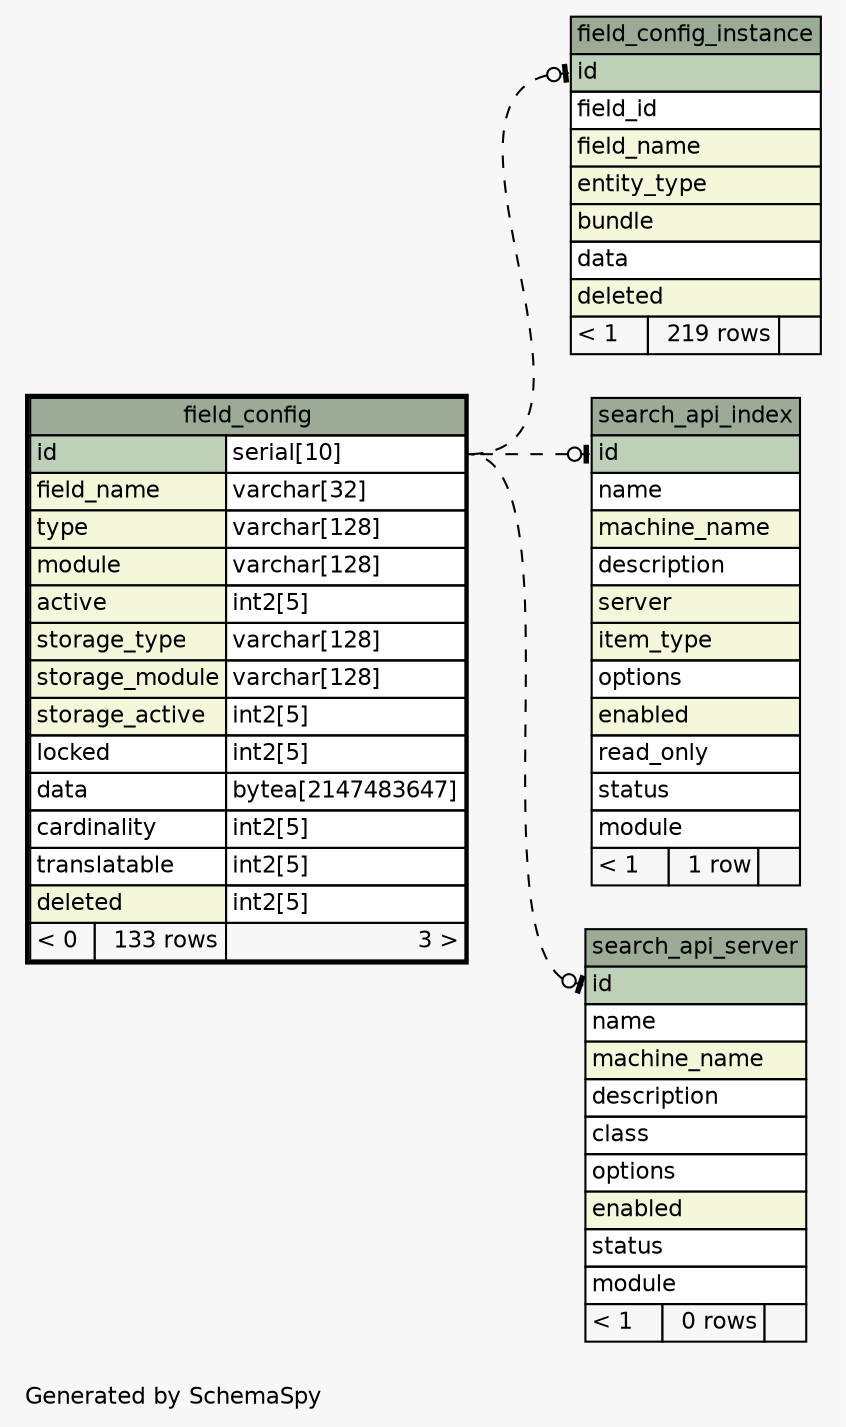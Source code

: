 // dot 2.30.1 on Mac OS X 10.8.3
// SchemaSpy rev 590
digraph "impliedTwoDegreesRelationshipsDiagram" {
  graph [
    rankdir="RL"
    bgcolor="#f7f7f7"
    label="\nGenerated by SchemaSpy"
    labeljust="l"
    nodesep="0.18"
    ranksep="0.46"
    fontname="Helvetica"
    fontsize="11"
  ];
  node [
    fontname="Helvetica"
    fontsize="11"
    shape="plaintext"
  ];
  edge [
    arrowsize="0.8"
  ];
  "field_config_instance":"id":w -> "field_config":"id.type":e [arrowhead=none dir=back arrowtail=teeodot style=dashed];
  "search_api_index":"id":w -> "field_config":"id.type":e [arrowhead=none dir=back arrowtail=teeodot style=dashed];
  "search_api_server":"id":w -> "field_config":"id.type":e [arrowhead=none dir=back arrowtail=teeodot style=dashed];
  "field_config" [
    label=<
    <TABLE BORDER="2" CELLBORDER="1" CELLSPACING="0" BGCOLOR="#ffffff">
      <TR><TD COLSPAN="3" BGCOLOR="#9bab96" ALIGN="CENTER">field_config</TD></TR>
      <TR><TD PORT="id" COLSPAN="2" BGCOLOR="#bed1b8" ALIGN="LEFT">id</TD><TD PORT="id.type" ALIGN="LEFT">serial[10]</TD></TR>
      <TR><TD PORT="field_name" COLSPAN="2" BGCOLOR="#f4f7da" ALIGN="LEFT">field_name</TD><TD PORT="field_name.type" ALIGN="LEFT">varchar[32]</TD></TR>
      <TR><TD PORT="type" COLSPAN="2" BGCOLOR="#f4f7da" ALIGN="LEFT">type</TD><TD PORT="type.type" ALIGN="LEFT">varchar[128]</TD></TR>
      <TR><TD PORT="module" COLSPAN="2" BGCOLOR="#f4f7da" ALIGN="LEFT">module</TD><TD PORT="module.type" ALIGN="LEFT">varchar[128]</TD></TR>
      <TR><TD PORT="active" COLSPAN="2" BGCOLOR="#f4f7da" ALIGN="LEFT">active</TD><TD PORT="active.type" ALIGN="LEFT">int2[5]</TD></TR>
      <TR><TD PORT="storage_type" COLSPAN="2" BGCOLOR="#f4f7da" ALIGN="LEFT">storage_type</TD><TD PORT="storage_type.type" ALIGN="LEFT">varchar[128]</TD></TR>
      <TR><TD PORT="storage_module" COLSPAN="2" BGCOLOR="#f4f7da" ALIGN="LEFT">storage_module</TD><TD PORT="storage_module.type" ALIGN="LEFT">varchar[128]</TD></TR>
      <TR><TD PORT="storage_active" COLSPAN="2" BGCOLOR="#f4f7da" ALIGN="LEFT">storage_active</TD><TD PORT="storage_active.type" ALIGN="LEFT">int2[5]</TD></TR>
      <TR><TD PORT="locked" COLSPAN="2" ALIGN="LEFT">locked</TD><TD PORT="locked.type" ALIGN="LEFT">int2[5]</TD></TR>
      <TR><TD PORT="data" COLSPAN="2" ALIGN="LEFT">data</TD><TD PORT="data.type" ALIGN="LEFT">bytea[2147483647]</TD></TR>
      <TR><TD PORT="cardinality" COLSPAN="2" ALIGN="LEFT">cardinality</TD><TD PORT="cardinality.type" ALIGN="LEFT">int2[5]</TD></TR>
      <TR><TD PORT="translatable" COLSPAN="2" ALIGN="LEFT">translatable</TD><TD PORT="translatable.type" ALIGN="LEFT">int2[5]</TD></TR>
      <TR><TD PORT="deleted" COLSPAN="2" BGCOLOR="#f4f7da" ALIGN="LEFT">deleted</TD><TD PORT="deleted.type" ALIGN="LEFT">int2[5]</TD></TR>
      <TR><TD ALIGN="LEFT" BGCOLOR="#f7f7f7">&lt; 0</TD><TD ALIGN="RIGHT" BGCOLOR="#f7f7f7">133 rows</TD><TD ALIGN="RIGHT" BGCOLOR="#f7f7f7">3 &gt;</TD></TR>
    </TABLE>>
    URL="field_config.html"
    tooltip="field_config"
  ];
  "field_config_instance" [
    label=<
    <TABLE BORDER="0" CELLBORDER="1" CELLSPACING="0" BGCOLOR="#ffffff">
      <TR><TD COLSPAN="3" BGCOLOR="#9bab96" ALIGN="CENTER">field_config_instance</TD></TR>
      <TR><TD PORT="id" COLSPAN="3" BGCOLOR="#bed1b8" ALIGN="LEFT">id</TD></TR>
      <TR><TD PORT="field_id" COLSPAN="3" ALIGN="LEFT">field_id</TD></TR>
      <TR><TD PORT="field_name" COLSPAN="3" BGCOLOR="#f4f7da" ALIGN="LEFT">field_name</TD></TR>
      <TR><TD PORT="entity_type" COLSPAN="3" BGCOLOR="#f4f7da" ALIGN="LEFT">entity_type</TD></TR>
      <TR><TD PORT="bundle" COLSPAN="3" BGCOLOR="#f4f7da" ALIGN="LEFT">bundle</TD></TR>
      <TR><TD PORT="data" COLSPAN="3" ALIGN="LEFT">data</TD></TR>
      <TR><TD PORT="deleted" COLSPAN="3" BGCOLOR="#f4f7da" ALIGN="LEFT">deleted</TD></TR>
      <TR><TD ALIGN="LEFT" BGCOLOR="#f7f7f7">&lt; 1</TD><TD ALIGN="RIGHT" BGCOLOR="#f7f7f7">219 rows</TD><TD ALIGN="RIGHT" BGCOLOR="#f7f7f7">  </TD></TR>
    </TABLE>>
    URL="field_config_instance.html"
    tooltip="field_config_instance"
  ];
  "search_api_index" [
    label=<
    <TABLE BORDER="0" CELLBORDER="1" CELLSPACING="0" BGCOLOR="#ffffff">
      <TR><TD COLSPAN="3" BGCOLOR="#9bab96" ALIGN="CENTER">search_api_index</TD></TR>
      <TR><TD PORT="id" COLSPAN="3" BGCOLOR="#bed1b8" ALIGN="LEFT">id</TD></TR>
      <TR><TD PORT="name" COLSPAN="3" ALIGN="LEFT">name</TD></TR>
      <TR><TD PORT="machine_name" COLSPAN="3" BGCOLOR="#f4f7da" ALIGN="LEFT">machine_name</TD></TR>
      <TR><TD PORT="description" COLSPAN="3" ALIGN="LEFT">description</TD></TR>
      <TR><TD PORT="server" COLSPAN="3" BGCOLOR="#f4f7da" ALIGN="LEFT">server</TD></TR>
      <TR><TD PORT="item_type" COLSPAN="3" BGCOLOR="#f4f7da" ALIGN="LEFT">item_type</TD></TR>
      <TR><TD PORT="options" COLSPAN="3" ALIGN="LEFT">options</TD></TR>
      <TR><TD PORT="enabled" COLSPAN="3" BGCOLOR="#f4f7da" ALIGN="LEFT">enabled</TD></TR>
      <TR><TD PORT="read_only" COLSPAN="3" ALIGN="LEFT">read_only</TD></TR>
      <TR><TD PORT="status" COLSPAN="3" ALIGN="LEFT">status</TD></TR>
      <TR><TD PORT="module" COLSPAN="3" ALIGN="LEFT">module</TD></TR>
      <TR><TD ALIGN="LEFT" BGCOLOR="#f7f7f7">&lt; 1</TD><TD ALIGN="RIGHT" BGCOLOR="#f7f7f7">1 row</TD><TD ALIGN="RIGHT" BGCOLOR="#f7f7f7">  </TD></TR>
    </TABLE>>
    URL="search_api_index.html"
    tooltip="search_api_index"
  ];
  "search_api_server" [
    label=<
    <TABLE BORDER="0" CELLBORDER="1" CELLSPACING="0" BGCOLOR="#ffffff">
      <TR><TD COLSPAN="3" BGCOLOR="#9bab96" ALIGN="CENTER">search_api_server</TD></TR>
      <TR><TD PORT="id" COLSPAN="3" BGCOLOR="#bed1b8" ALIGN="LEFT">id</TD></TR>
      <TR><TD PORT="name" COLSPAN="3" ALIGN="LEFT">name</TD></TR>
      <TR><TD PORT="machine_name" COLSPAN="3" BGCOLOR="#f4f7da" ALIGN="LEFT">machine_name</TD></TR>
      <TR><TD PORT="description" COLSPAN="3" ALIGN="LEFT">description</TD></TR>
      <TR><TD PORT="class" COLSPAN="3" ALIGN="LEFT">class</TD></TR>
      <TR><TD PORT="options" COLSPAN="3" ALIGN="LEFT">options</TD></TR>
      <TR><TD PORT="enabled" COLSPAN="3" BGCOLOR="#f4f7da" ALIGN="LEFT">enabled</TD></TR>
      <TR><TD PORT="status" COLSPAN="3" ALIGN="LEFT">status</TD></TR>
      <TR><TD PORT="module" COLSPAN="3" ALIGN="LEFT">module</TD></TR>
      <TR><TD ALIGN="LEFT" BGCOLOR="#f7f7f7">&lt; 1</TD><TD ALIGN="RIGHT" BGCOLOR="#f7f7f7">0 rows</TD><TD ALIGN="RIGHT" BGCOLOR="#f7f7f7">  </TD></TR>
    </TABLE>>
    URL="search_api_server.html"
    tooltip="search_api_server"
  ];
}
